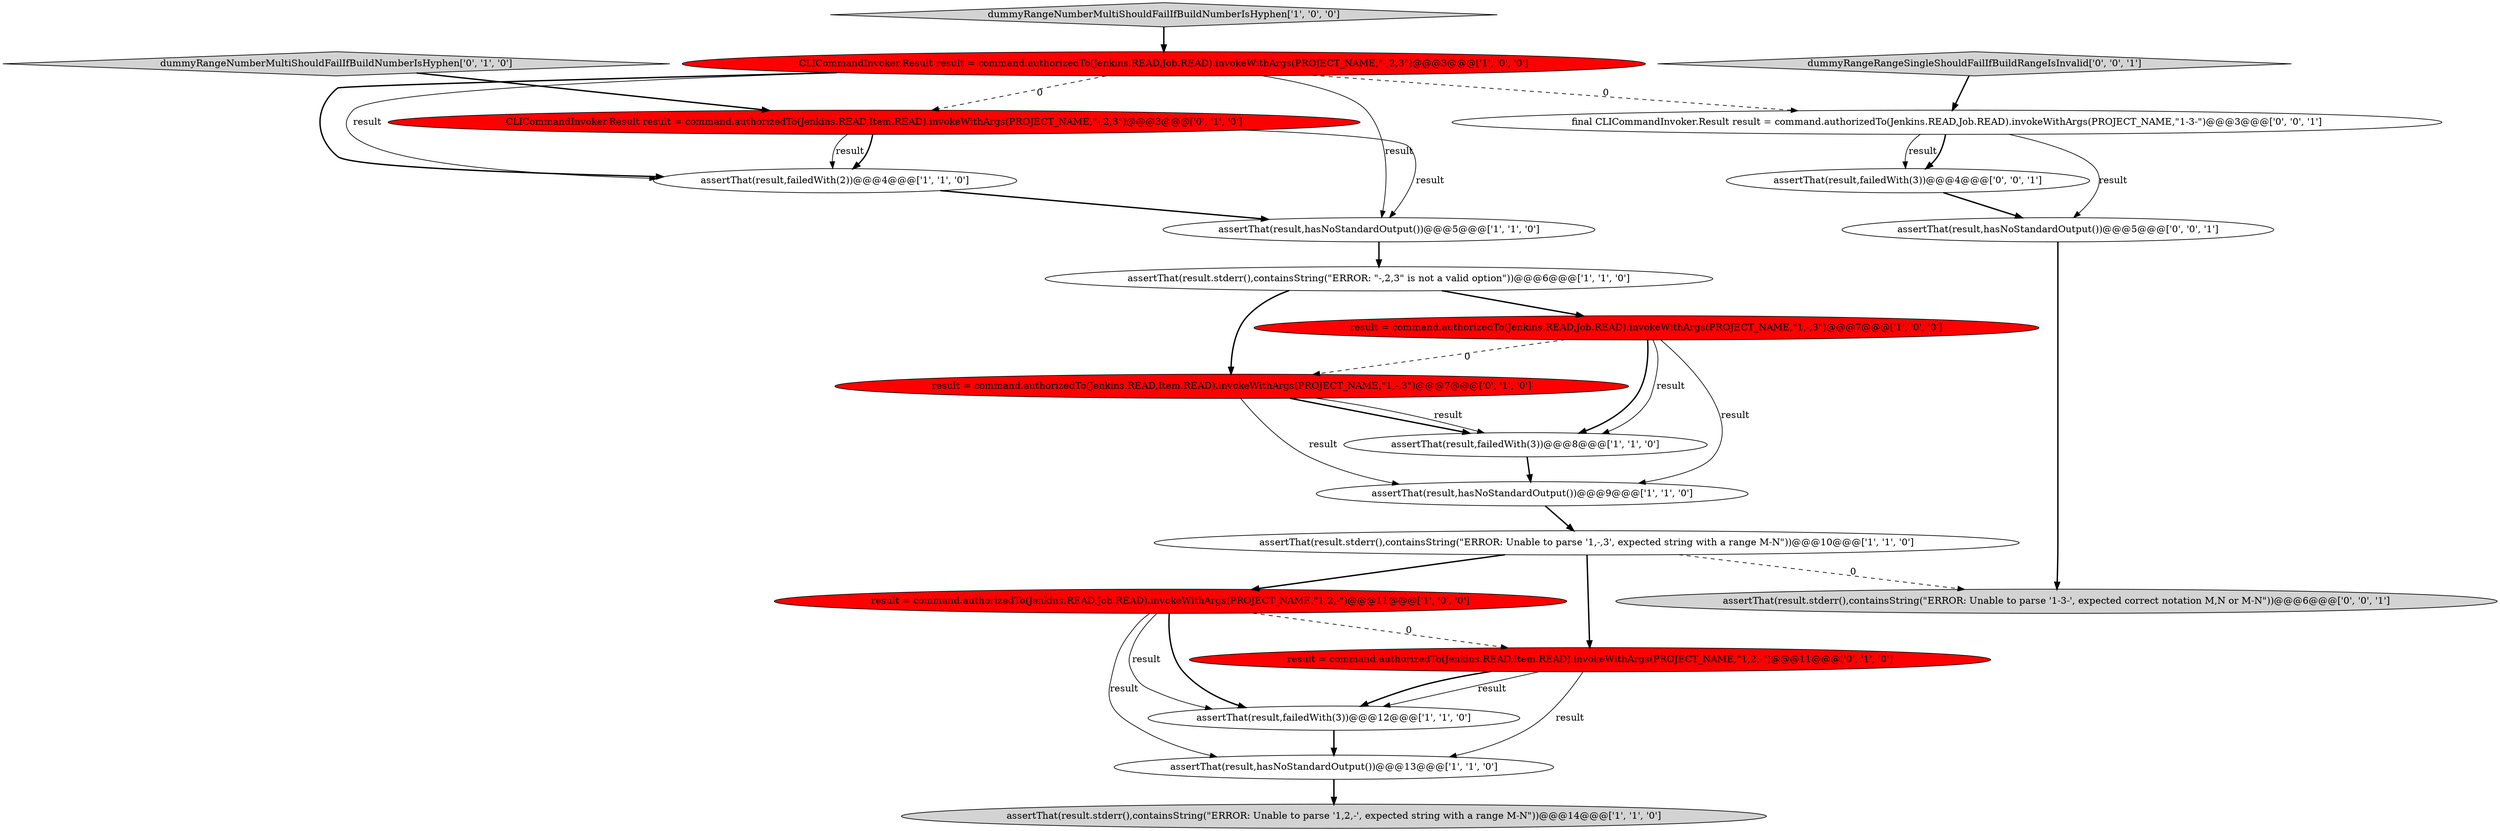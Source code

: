 digraph {
5 [style = filled, label = "assertThat(result,hasNoStandardOutput())@@@9@@@['1', '1', '0']", fillcolor = white, shape = ellipse image = "AAA0AAABBB1BBB"];
4 [style = filled, label = "result = command.authorizedTo(Jenkins.READ,Job.READ).invokeWithArgs(PROJECT_NAME,\"1,2,-\")@@@11@@@['1', '0', '0']", fillcolor = red, shape = ellipse image = "AAA1AAABBB1BBB"];
15 [style = filled, label = "result = command.authorizedTo(Jenkins.READ,Item.READ).invokeWithArgs(PROJECT_NAME,\"1,-,3\")@@@7@@@['0', '1', '0']", fillcolor = red, shape = ellipse image = "AAA1AAABBB2BBB"];
10 [style = filled, label = "assertThat(result.stderr(),containsString(\"ERROR: Unable to parse '1,-,3', expected string with a range M-N\"))@@@10@@@['1', '1', '0']", fillcolor = white, shape = ellipse image = "AAA0AAABBB1BBB"];
6 [style = filled, label = "assertThat(result.stderr(),containsString(\"ERROR: \"-,2,3\" is not a valid option\"))@@@6@@@['1', '1', '0']", fillcolor = white, shape = ellipse image = "AAA0AAABBB1BBB"];
1 [style = filled, label = "assertThat(result,hasNoStandardOutput())@@@13@@@['1', '1', '0']", fillcolor = white, shape = ellipse image = "AAA0AAABBB1BBB"];
17 [style = filled, label = "assertThat(result,hasNoStandardOutput())@@@5@@@['0', '0', '1']", fillcolor = white, shape = ellipse image = "AAA0AAABBB3BBB"];
0 [style = filled, label = "assertThat(result,failedWith(3))@@@12@@@['1', '1', '0']", fillcolor = white, shape = ellipse image = "AAA0AAABBB1BBB"];
19 [style = filled, label = "assertThat(result,failedWith(3))@@@4@@@['0', '0', '1']", fillcolor = white, shape = ellipse image = "AAA0AAABBB3BBB"];
18 [style = filled, label = "assertThat(result.stderr(),containsString(\"ERROR: Unable to parse '1-3-', expected correct notation M,N or M-N\"))@@@6@@@['0', '0', '1']", fillcolor = lightgray, shape = ellipse image = "AAA0AAABBB3BBB"];
13 [style = filled, label = "dummyRangeNumberMultiShouldFailIfBuildNumberIsHyphen['0', '1', '0']", fillcolor = lightgray, shape = diamond image = "AAA0AAABBB2BBB"];
11 [style = filled, label = "assertThat(result,failedWith(2))@@@4@@@['1', '1', '0']", fillcolor = white, shape = ellipse image = "AAA0AAABBB1BBB"];
9 [style = filled, label = "assertThat(result,hasNoStandardOutput())@@@5@@@['1', '1', '0']", fillcolor = white, shape = ellipse image = "AAA0AAABBB1BBB"];
12 [style = filled, label = "assertThat(result,failedWith(3))@@@8@@@['1', '1', '0']", fillcolor = white, shape = ellipse image = "AAA0AAABBB1BBB"];
16 [style = filled, label = "result = command.authorizedTo(Jenkins.READ,Item.READ).invokeWithArgs(PROJECT_NAME,\"1,2,-\")@@@11@@@['0', '1', '0']", fillcolor = red, shape = ellipse image = "AAA1AAABBB2BBB"];
20 [style = filled, label = "final CLICommandInvoker.Result result = command.authorizedTo(Jenkins.READ,Job.READ).invokeWithArgs(PROJECT_NAME,\"1-3-\")@@@3@@@['0', '0', '1']", fillcolor = white, shape = ellipse image = "AAA0AAABBB3BBB"];
7 [style = filled, label = "CLICommandInvoker.Result result = command.authorizedTo(Jenkins.READ,Job.READ).invokeWithArgs(PROJECT_NAME,\"-,2,3\")@@@3@@@['1', '0', '0']", fillcolor = red, shape = ellipse image = "AAA1AAABBB1BBB"];
2 [style = filled, label = "dummyRangeNumberMultiShouldFailIfBuildNumberIsHyphen['1', '0', '0']", fillcolor = lightgray, shape = diamond image = "AAA0AAABBB1BBB"];
21 [style = filled, label = "dummyRangeRangeSingleShouldFailIfBuildRangeIsInvalid['0', '0', '1']", fillcolor = lightgray, shape = diamond image = "AAA0AAABBB3BBB"];
8 [style = filled, label = "assertThat(result.stderr(),containsString(\"ERROR: Unable to parse '1,2,-', expected string with a range M-N\"))@@@14@@@['1', '1', '0']", fillcolor = lightgray, shape = ellipse image = "AAA0AAABBB1BBB"];
14 [style = filled, label = "CLICommandInvoker.Result result = command.authorizedTo(Jenkins.READ,Item.READ).invokeWithArgs(PROJECT_NAME,\"-,2,3\")@@@3@@@['0', '1', '0']", fillcolor = red, shape = ellipse image = "AAA1AAABBB2BBB"];
3 [style = filled, label = "result = command.authorizedTo(Jenkins.READ,Job.READ).invokeWithArgs(PROJECT_NAME,\"1,-,3\")@@@7@@@['1', '0', '0']", fillcolor = red, shape = ellipse image = "AAA1AAABBB1BBB"];
4->0 [style = solid, label="result"];
6->3 [style = bold, label=""];
5->10 [style = bold, label=""];
16->0 [style = bold, label=""];
7->11 [style = bold, label=""];
1->8 [style = bold, label=""];
4->16 [style = dashed, label="0"];
12->5 [style = bold, label=""];
7->14 [style = dashed, label="0"];
7->20 [style = dashed, label="0"];
20->19 [style = solid, label="result"];
19->17 [style = bold, label=""];
3->12 [style = bold, label=""];
11->9 [style = bold, label=""];
16->0 [style = solid, label="result"];
14->11 [style = solid, label="result"];
6->15 [style = bold, label=""];
9->6 [style = bold, label=""];
14->9 [style = solid, label="result"];
4->0 [style = bold, label=""];
10->18 [style = dashed, label="0"];
4->1 [style = solid, label="result"];
21->20 [style = bold, label=""];
10->16 [style = bold, label=""];
7->11 [style = solid, label="result"];
0->1 [style = bold, label=""];
20->17 [style = solid, label="result"];
7->9 [style = solid, label="result"];
3->12 [style = solid, label="result"];
16->1 [style = solid, label="result"];
10->4 [style = bold, label=""];
3->15 [style = dashed, label="0"];
15->12 [style = bold, label=""];
2->7 [style = bold, label=""];
20->19 [style = bold, label=""];
14->11 [style = bold, label=""];
13->14 [style = bold, label=""];
15->12 [style = solid, label="result"];
17->18 [style = bold, label=""];
3->5 [style = solid, label="result"];
15->5 [style = solid, label="result"];
}
